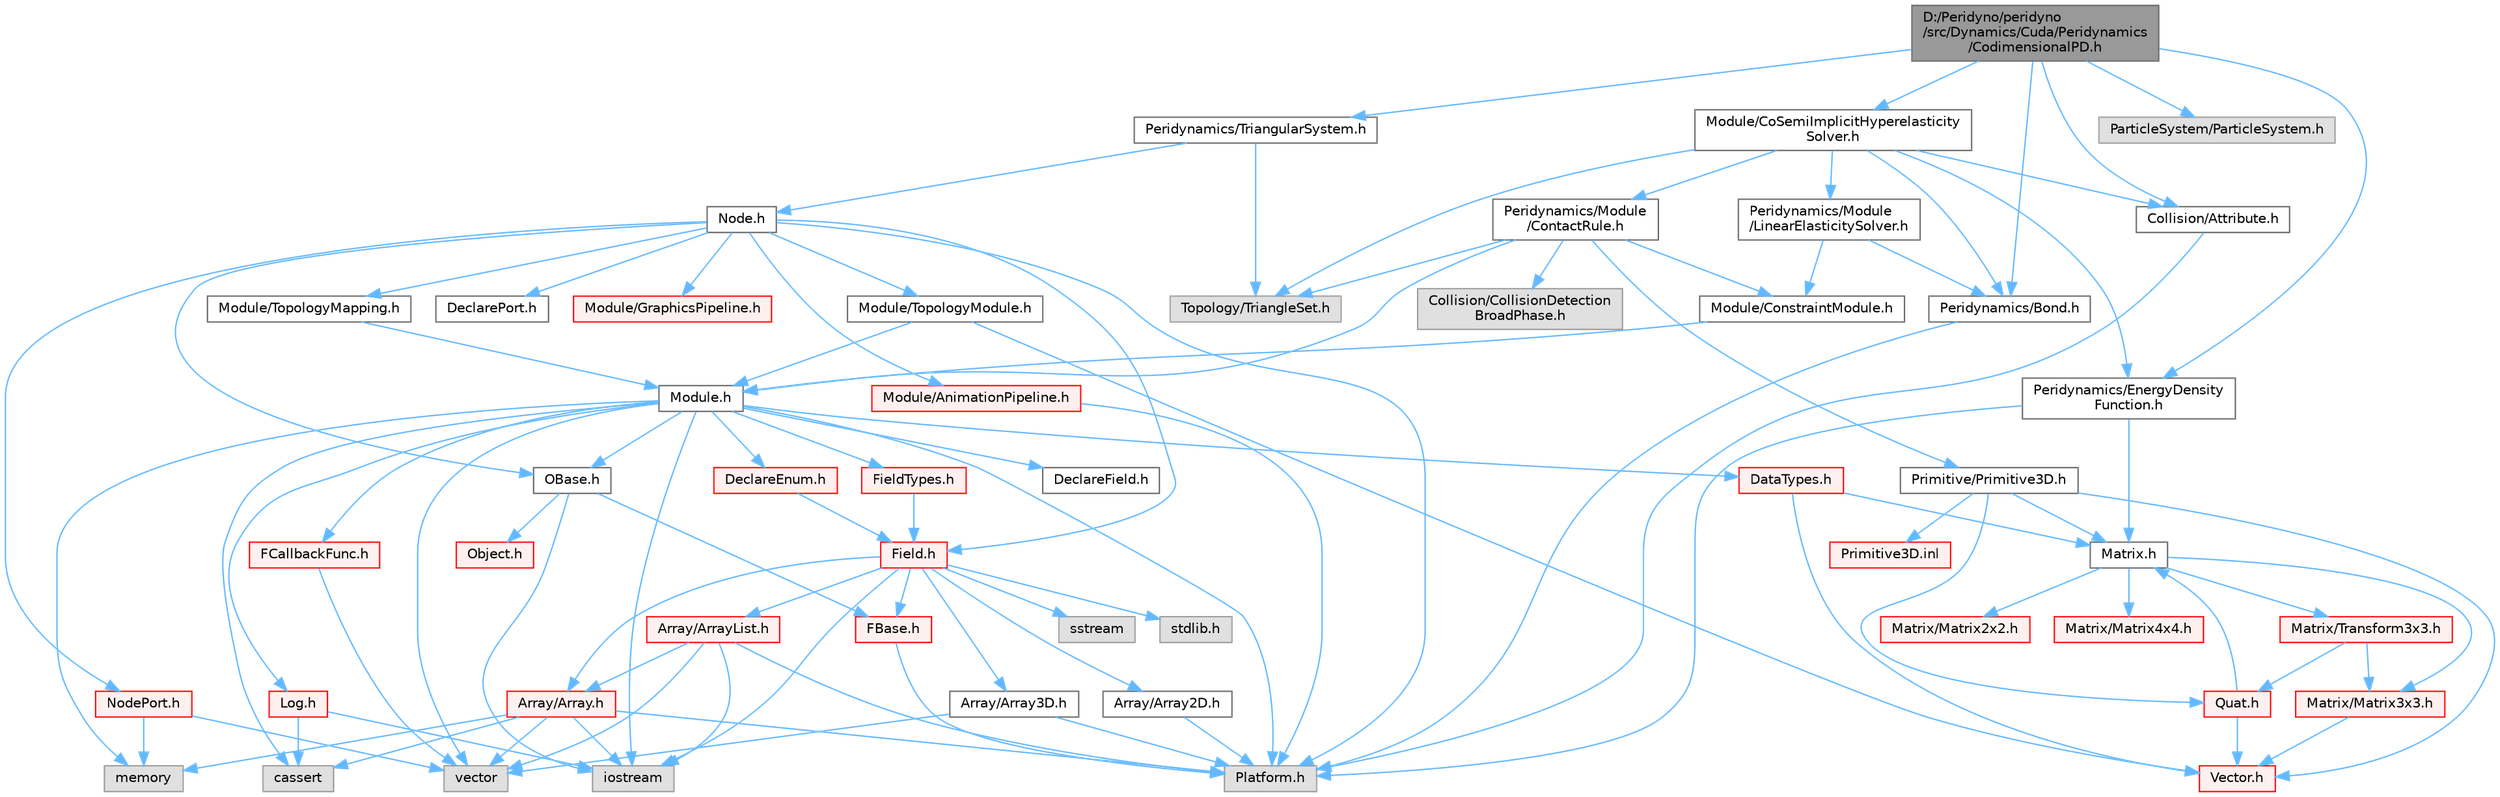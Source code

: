 digraph "D:/Peridyno/peridyno/src/Dynamics/Cuda/Peridynamics/CodimensionalPD.h"
{
 // LATEX_PDF_SIZE
  bgcolor="transparent";
  edge [fontname=Helvetica,fontsize=10,labelfontname=Helvetica,labelfontsize=10];
  node [fontname=Helvetica,fontsize=10,shape=box,height=0.2,width=0.4];
  Node1 [id="Node000001",label="D:/Peridyno/peridyno\l/src/Dynamics/Cuda/Peridynamics\l/CodimensionalPD.h",height=0.2,width=0.4,color="gray40", fillcolor="grey60", style="filled", fontcolor="black",tooltip=" "];
  Node1 -> Node2 [id="edge1_Node000001_Node000002",color="steelblue1",style="solid",tooltip=" "];
  Node2 [id="Node000002",label="Module/CoSemiImplicitHyperelasticity\lSolver.h",height=0.2,width=0.4,color="grey40", fillcolor="white", style="filled",URL="$_co_semi_implicit_hyperelasticity_solver_8h.html",tooltip=" "];
  Node2 -> Node3 [id="edge2_Node000002_Node000003",color="steelblue1",style="solid",tooltip=" "];
  Node3 [id="Node000003",label="Peridynamics/Bond.h",height=0.2,width=0.4,color="grey40", fillcolor="white", style="filled",URL="$_bond_8h.html",tooltip=" "];
  Node3 -> Node4 [id="edge3_Node000003_Node000004",color="steelblue1",style="solid",tooltip=" "];
  Node4 [id="Node000004",label="Platform.h",height=0.2,width=0.4,color="grey60", fillcolor="#E0E0E0", style="filled",tooltip=" "];
  Node2 -> Node5 [id="edge4_Node000002_Node000005",color="steelblue1",style="solid",tooltip=" "];
  Node5 [id="Node000005",label="Peridynamics/EnergyDensity\lFunction.h",height=0.2,width=0.4,color="grey40", fillcolor="white", style="filled",URL="$_energy_density_function_8h.html",tooltip=" "];
  Node5 -> Node4 [id="edge5_Node000005_Node000004",color="steelblue1",style="solid",tooltip=" "];
  Node5 -> Node6 [id="edge6_Node000005_Node000006",color="steelblue1",style="solid",tooltip=" "];
  Node6 [id="Node000006",label="Matrix.h",height=0.2,width=0.4,color="grey40", fillcolor="white", style="filled",URL="$_matrix_8h.html",tooltip=" "];
  Node6 -> Node7 [id="edge7_Node000006_Node000007",color="steelblue1",style="solid",tooltip=" "];
  Node7 [id="Node000007",label="Matrix/Matrix2x2.h",height=0.2,width=0.4,color="red", fillcolor="#FFF0F0", style="filled",URL="$_matrix2x2_8h.html",tooltip=" "];
  Node6 -> Node33 [id="edge8_Node000006_Node000033",color="steelblue1",style="solid",tooltip=" "];
  Node33 [id="Node000033",label="Matrix/Matrix3x3.h",height=0.2,width=0.4,color="red", fillcolor="#FFF0F0", style="filled",URL="$_matrix3x3_8h.html",tooltip=" "];
  Node33 -> Node14 [id="edge9_Node000033_Node000014",color="steelblue1",style="solid",tooltip=" "];
  Node14 [id="Node000014",label="Vector.h",height=0.2,width=0.4,color="red", fillcolor="#FFF0F0", style="filled",URL="$_vector_8h.html",tooltip=" "];
  Node6 -> Node36 [id="edge10_Node000006_Node000036",color="steelblue1",style="solid",tooltip=" "];
  Node36 [id="Node000036",label="Matrix/Matrix4x4.h",height=0.2,width=0.4,color="red", fillcolor="#FFF0F0", style="filled",URL="$_matrix4x4_8h.html",tooltip=" "];
  Node6 -> Node39 [id="edge11_Node000006_Node000039",color="steelblue1",style="solid",tooltip=" "];
  Node39 [id="Node000039",label="Matrix/Transform3x3.h",height=0.2,width=0.4,color="red", fillcolor="#FFF0F0", style="filled",URL="$_transform3x3_8h.html",tooltip=" "];
  Node39 -> Node40 [id="edge12_Node000039_Node000040",color="steelblue1",style="solid",tooltip=" "];
  Node40 [id="Node000040",label="Quat.h",height=0.2,width=0.4,color="red", fillcolor="#FFF0F0", style="filled",URL="$_quat_8h.html",tooltip="Implementation of quaternion."];
  Node40 -> Node14 [id="edge13_Node000040_Node000014",color="steelblue1",style="solid",tooltip=" "];
  Node40 -> Node6 [id="edge14_Node000040_Node000006",color="steelblue1",style="solid",tooltip=" "];
  Node39 -> Node33 [id="edge15_Node000039_Node000033",color="steelblue1",style="solid",tooltip=" "];
  Node2 -> Node44 [id="edge16_Node000002_Node000044",color="steelblue1",style="solid",tooltip=" "];
  Node44 [id="Node000044",label="Topology/TriangleSet.h",height=0.2,width=0.4,color="grey60", fillcolor="#E0E0E0", style="filled",tooltip=" "];
  Node2 -> Node45 [id="edge17_Node000002_Node000045",color="steelblue1",style="solid",tooltip=" "];
  Node45 [id="Node000045",label="Collision/Attribute.h",height=0.2,width=0.4,color="grey40", fillcolor="white", style="filled",URL="$_attribute_8h.html",tooltip=" "];
  Node45 -> Node4 [id="edge18_Node000045_Node000004",color="steelblue1",style="solid",tooltip=" "];
  Node2 -> Node46 [id="edge19_Node000002_Node000046",color="steelblue1",style="solid",tooltip=" "];
  Node46 [id="Node000046",label="Peridynamics/Module\l/LinearElasticitySolver.h",height=0.2,width=0.4,color="grey40", fillcolor="white", style="filled",URL="$_linear_elasticity_solver_8h.html",tooltip=" "];
  Node46 -> Node47 [id="edge20_Node000046_Node000047",color="steelblue1",style="solid",tooltip=" "];
  Node47 [id="Node000047",label="Module/ConstraintModule.h",height=0.2,width=0.4,color="grey40", fillcolor="white", style="filled",URL="$_constraint_module_8h.html",tooltip=" "];
  Node47 -> Node48 [id="edge21_Node000047_Node000048",color="steelblue1",style="solid",tooltip=" "];
  Node48 [id="Node000048",label="Module.h",height=0.2,width=0.4,color="grey40", fillcolor="white", style="filled",URL="$_module_8h.html",tooltip=" "];
  Node48 -> Node4 [id="edge22_Node000048_Node000004",color="steelblue1",style="solid",tooltip=" "];
  Node48 -> Node49 [id="edge23_Node000048_Node000049",color="steelblue1",style="solid",tooltip=" "];
  Node49 [id="Node000049",label="memory",height=0.2,width=0.4,color="grey60", fillcolor="#E0E0E0", style="filled",tooltip=" "];
  Node48 -> Node50 [id="edge24_Node000048_Node000050",color="steelblue1",style="solid",tooltip=" "];
  Node50 [id="Node000050",label="vector",height=0.2,width=0.4,color="grey60", fillcolor="#E0E0E0", style="filled",tooltip=" "];
  Node48 -> Node32 [id="edge25_Node000048_Node000032",color="steelblue1",style="solid",tooltip=" "];
  Node32 [id="Node000032",label="cassert",height=0.2,width=0.4,color="grey60", fillcolor="#E0E0E0", style="filled",tooltip=" "];
  Node48 -> Node17 [id="edge26_Node000048_Node000017",color="steelblue1",style="solid",tooltip=" "];
  Node17 [id="Node000017",label="iostream",height=0.2,width=0.4,color="grey60", fillcolor="#E0E0E0", style="filled",tooltip=" "];
  Node48 -> Node51 [id="edge27_Node000048_Node000051",color="steelblue1",style="solid",tooltip=" "];
  Node51 [id="Node000051",label="OBase.h",height=0.2,width=0.4,color="grey40", fillcolor="white", style="filled",URL="$_o_base_8h.html",tooltip=" "];
  Node51 -> Node17 [id="edge28_Node000051_Node000017",color="steelblue1",style="solid",tooltip=" "];
  Node51 -> Node52 [id="edge29_Node000051_Node000052",color="steelblue1",style="solid",tooltip=" "];
  Node52 [id="Node000052",label="FBase.h",height=0.2,width=0.4,color="red", fillcolor="#FFF0F0", style="filled",URL="$_f_base_8h.html",tooltip=" "];
  Node52 -> Node4 [id="edge30_Node000052_Node000004",color="steelblue1",style="solid",tooltip=" "];
  Node51 -> Node58 [id="edge31_Node000051_Node000058",color="steelblue1",style="solid",tooltip=" "];
  Node58 [id="Node000058",label="Object.h",height=0.2,width=0.4,color="red", fillcolor="#FFF0F0", style="filled",URL="$_object_8h.html",tooltip=" "];
  Node48 -> Node61 [id="edge32_Node000048_Node000061",color="steelblue1",style="solid",tooltip=" "];
  Node61 [id="Node000061",label="Log.h",height=0.2,width=0.4,color="red", fillcolor="#FFF0F0", style="filled",URL="$_log_8h.html",tooltip=" "];
  Node61 -> Node17 [id="edge33_Node000061_Node000017",color="steelblue1",style="solid",tooltip=" "];
  Node61 -> Node32 [id="edge34_Node000061_Node000032",color="steelblue1",style="solid",tooltip=" "];
  Node48 -> Node70 [id="edge35_Node000048_Node000070",color="steelblue1",style="solid",tooltip=" "];
  Node70 [id="Node000070",label="DataTypes.h",height=0.2,width=0.4,color="red", fillcolor="#FFF0F0", style="filled",URL="$_data_types_8h.html",tooltip=" "];
  Node70 -> Node14 [id="edge36_Node000070_Node000014",color="steelblue1",style="solid",tooltip=" "];
  Node70 -> Node6 [id="edge37_Node000070_Node000006",color="steelblue1",style="solid",tooltip=" "];
  Node48 -> Node75 [id="edge38_Node000048_Node000075",color="steelblue1",style="solid",tooltip=" "];
  Node75 [id="Node000075",label="DeclareEnum.h",height=0.2,width=0.4,color="red", fillcolor="#FFF0F0", style="filled",URL="$_declare_enum_8h.html",tooltip=" "];
  Node75 -> Node76 [id="edge39_Node000075_Node000076",color="steelblue1",style="solid",tooltip=" "];
  Node76 [id="Node000076",label="Field.h",height=0.2,width=0.4,color="red", fillcolor="#FFF0F0", style="filled",URL="$_field_8h.html",tooltip=" "];
  Node76 -> Node17 [id="edge40_Node000076_Node000017",color="steelblue1",style="solid",tooltip=" "];
  Node76 -> Node77 [id="edge41_Node000076_Node000077",color="steelblue1",style="solid",tooltip=" "];
  Node77 [id="Node000077",label="stdlib.h",height=0.2,width=0.4,color="grey60", fillcolor="#E0E0E0", style="filled",tooltip=" "];
  Node76 -> Node78 [id="edge42_Node000076_Node000078",color="steelblue1",style="solid",tooltip=" "];
  Node78 [id="Node000078",label="sstream",height=0.2,width=0.4,color="grey60", fillcolor="#E0E0E0", style="filled",tooltip=" "];
  Node76 -> Node52 [id="edge43_Node000076_Node000052",color="steelblue1",style="solid",tooltip=" "];
  Node76 -> Node79 [id="edge44_Node000076_Node000079",color="steelblue1",style="solid",tooltip=" "];
  Node79 [id="Node000079",label="Array/Array.h",height=0.2,width=0.4,color="red", fillcolor="#FFF0F0", style="filled",URL="$_array_8h.html",tooltip=" "];
  Node79 -> Node4 [id="edge45_Node000079_Node000004",color="steelblue1",style="solid",tooltip=" "];
  Node79 -> Node32 [id="edge46_Node000079_Node000032",color="steelblue1",style="solid",tooltip=" "];
  Node79 -> Node50 [id="edge47_Node000079_Node000050",color="steelblue1",style="solid",tooltip=" "];
  Node79 -> Node17 [id="edge48_Node000079_Node000017",color="steelblue1",style="solid",tooltip=" "];
  Node79 -> Node49 [id="edge49_Node000079_Node000049",color="steelblue1",style="solid",tooltip=" "];
  Node76 -> Node81 [id="edge50_Node000076_Node000081",color="steelblue1",style="solid",tooltip=" "];
  Node81 [id="Node000081",label="Array/Array2D.h",height=0.2,width=0.4,color="grey40", fillcolor="white", style="filled",URL="$_array2_d_8h.html",tooltip=" "];
  Node81 -> Node4 [id="edge51_Node000081_Node000004",color="steelblue1",style="solid",tooltip=" "];
  Node76 -> Node82 [id="edge52_Node000076_Node000082",color="steelblue1",style="solid",tooltip=" "];
  Node82 [id="Node000082",label="Array/Array3D.h",height=0.2,width=0.4,color="grey40", fillcolor="white", style="filled",URL="$_array3_d_8h.html",tooltip=" "];
  Node82 -> Node4 [id="edge53_Node000082_Node000004",color="steelblue1",style="solid",tooltip=" "];
  Node82 -> Node50 [id="edge54_Node000082_Node000050",color="steelblue1",style="solid",tooltip=" "];
  Node76 -> Node83 [id="edge55_Node000076_Node000083",color="steelblue1",style="solid",tooltip=" "];
  Node83 [id="Node000083",label="Array/ArrayList.h",height=0.2,width=0.4,color="red", fillcolor="#FFF0F0", style="filled",URL="$_array_list_8h.html",tooltip=" "];
  Node83 -> Node50 [id="edge56_Node000083_Node000050",color="steelblue1",style="solid",tooltip=" "];
  Node83 -> Node17 [id="edge57_Node000083_Node000017",color="steelblue1",style="solid",tooltip=" "];
  Node83 -> Node4 [id="edge58_Node000083_Node000004",color="steelblue1",style="solid",tooltip=" "];
  Node83 -> Node79 [id="edge59_Node000083_Node000079",color="steelblue1",style="solid",tooltip=" "];
  Node48 -> Node90 [id="edge60_Node000048_Node000090",color="steelblue1",style="solid",tooltip=" "];
  Node90 [id="Node000090",label="DeclareField.h",height=0.2,width=0.4,color="grey40", fillcolor="white", style="filled",URL="$_declare_field_8h.html",tooltip=" "];
  Node48 -> Node91 [id="edge61_Node000048_Node000091",color="steelblue1",style="solid",tooltip=" "];
  Node91 [id="Node000091",label="FCallbackFunc.h",height=0.2,width=0.4,color="red", fillcolor="#FFF0F0", style="filled",URL="$_f_callback_func_8h.html",tooltip=" "];
  Node91 -> Node50 [id="edge62_Node000091_Node000050",color="steelblue1",style="solid",tooltip=" "];
  Node48 -> Node92 [id="edge63_Node000048_Node000092",color="steelblue1",style="solid",tooltip=" "];
  Node92 [id="Node000092",label="FieldTypes.h",height=0.2,width=0.4,color="red", fillcolor="#FFF0F0", style="filled",URL="$_field_types_8h.html",tooltip=" "];
  Node92 -> Node76 [id="edge64_Node000092_Node000076",color="steelblue1",style="solid",tooltip=" "];
  Node46 -> Node3 [id="edge65_Node000046_Node000003",color="steelblue1",style="solid",tooltip=" "];
  Node2 -> Node94 [id="edge66_Node000002_Node000094",color="steelblue1",style="solid",tooltip=" "];
  Node94 [id="Node000094",label="Peridynamics/Module\l/ContactRule.h",height=0.2,width=0.4,color="grey40", fillcolor="white", style="filled",URL="$_contact_rule_8h.html",tooltip=" "];
  Node94 -> Node95 [id="edge67_Node000094_Node000095",color="steelblue1",style="solid",tooltip=" "];
  Node95 [id="Node000095",label="Collision/CollisionDetection\lBroadPhase.h",height=0.2,width=0.4,color="grey60", fillcolor="#E0E0E0", style="filled",tooltip=" "];
  Node94 -> Node44 [id="edge68_Node000094_Node000044",color="steelblue1",style="solid",tooltip=" "];
  Node94 -> Node96 [id="edge69_Node000094_Node000096",color="steelblue1",style="solid",tooltip=" "];
  Node96 [id="Node000096",label="Primitive/Primitive3D.h",height=0.2,width=0.4,color="grey40", fillcolor="white", style="filled",URL="$_primitive3_d_8h.html",tooltip=" "];
  Node96 -> Node14 [id="edge70_Node000096_Node000014",color="steelblue1",style="solid",tooltip=" "];
  Node96 -> Node6 [id="edge71_Node000096_Node000006",color="steelblue1",style="solid",tooltip=" "];
  Node96 -> Node40 [id="edge72_Node000096_Node000040",color="steelblue1",style="solid",tooltip=" "];
  Node96 -> Node97 [id="edge73_Node000096_Node000097",color="steelblue1",style="solid",tooltip=" "];
  Node97 [id="Node000097",label="Primitive3D.inl",height=0.2,width=0.4,color="red", fillcolor="#FFF0F0", style="filled",URL="$_primitive3_d_8inl.html",tooltip=" "];
  Node94 -> Node48 [id="edge74_Node000094_Node000048",color="steelblue1",style="solid",tooltip=" "];
  Node94 -> Node47 [id="edge75_Node000094_Node000047",color="steelblue1",style="solid",tooltip=" "];
  Node1 -> Node45 [id="edge76_Node000001_Node000045",color="steelblue1",style="solid",tooltip=" "];
  Node1 -> Node100 [id="edge77_Node000001_Node000100",color="steelblue1",style="solid",tooltip=" "];
  Node100 [id="Node000100",label="ParticleSystem/ParticleSystem.h",height=0.2,width=0.4,color="grey60", fillcolor="#E0E0E0", style="filled",tooltip=" "];
  Node1 -> Node101 [id="edge78_Node000001_Node000101",color="steelblue1",style="solid",tooltip=" "];
  Node101 [id="Node000101",label="Peridynamics/TriangularSystem.h",height=0.2,width=0.4,color="grey40", fillcolor="white", style="filled",URL="$_triangular_system_8h.html",tooltip=" "];
  Node101 -> Node102 [id="edge79_Node000101_Node000102",color="steelblue1",style="solid",tooltip=" "];
  Node102 [id="Node000102",label="Node.h",height=0.2,width=0.4,color="grey40", fillcolor="white", style="filled",URL="$_node_8h.html",tooltip=" "];
  Node102 -> Node51 [id="edge80_Node000102_Node000051",color="steelblue1",style="solid",tooltip=" "];
  Node102 -> Node76 [id="edge81_Node000102_Node000076",color="steelblue1",style="solid",tooltip=" "];
  Node102 -> Node4 [id="edge82_Node000102_Node000004",color="steelblue1",style="solid",tooltip=" "];
  Node102 -> Node103 [id="edge83_Node000102_Node000103",color="steelblue1",style="solid",tooltip=" "];
  Node103 [id="Node000103",label="DeclarePort.h",height=0.2,width=0.4,color="grey40", fillcolor="white", style="filled",URL="$_declare_port_8h.html",tooltip=" "];
  Node102 -> Node104 [id="edge84_Node000102_Node000104",color="steelblue1",style="solid",tooltip=" "];
  Node104 [id="Node000104",label="NodePort.h",height=0.2,width=0.4,color="red", fillcolor="#FFF0F0", style="filled",URL="$_node_port_8h.html",tooltip=" "];
  Node104 -> Node50 [id="edge85_Node000104_Node000050",color="steelblue1",style="solid",tooltip=" "];
  Node104 -> Node49 [id="edge86_Node000104_Node000049",color="steelblue1",style="solid",tooltip=" "];
  Node102 -> Node105 [id="edge87_Node000102_Node000105",color="steelblue1",style="solid",tooltip=" "];
  Node105 [id="Node000105",label="Module/TopologyModule.h",height=0.2,width=0.4,color="grey40", fillcolor="white", style="filled",URL="$_topology_module_8h.html",tooltip=" "];
  Node105 -> Node14 [id="edge88_Node000105_Node000014",color="steelblue1",style="solid",tooltip=" "];
  Node105 -> Node48 [id="edge89_Node000105_Node000048",color="steelblue1",style="solid",tooltip=" "];
  Node102 -> Node106 [id="edge90_Node000102_Node000106",color="steelblue1",style="solid",tooltip=" "];
  Node106 [id="Node000106",label="Module/TopologyMapping.h",height=0.2,width=0.4,color="grey40", fillcolor="white", style="filled",URL="$_topology_mapping_8h.html",tooltip=" "];
  Node106 -> Node48 [id="edge91_Node000106_Node000048",color="steelblue1",style="solid",tooltip=" "];
  Node102 -> Node107 [id="edge92_Node000102_Node000107",color="steelblue1",style="solid",tooltip=" "];
  Node107 [id="Node000107",label="Module/AnimationPipeline.h",height=0.2,width=0.4,color="red", fillcolor="#FFF0F0", style="filled",URL="$_animation_pipeline_8h.html",tooltip=" "];
  Node107 -> Node4 [id="edge93_Node000107_Node000004",color="steelblue1",style="solid",tooltip=" "];
  Node102 -> Node109 [id="edge94_Node000102_Node000109",color="steelblue1",style="solid",tooltip=" "];
  Node109 [id="Node000109",label="Module/GraphicsPipeline.h",height=0.2,width=0.4,color="red", fillcolor="#FFF0F0", style="filled",URL="$_graphics_pipeline_8h.html",tooltip=" "];
  Node101 -> Node44 [id="edge95_Node000101_Node000044",color="steelblue1",style="solid",tooltip=" "];
  Node1 -> Node3 [id="edge96_Node000001_Node000003",color="steelblue1",style="solid",tooltip=" "];
  Node1 -> Node5 [id="edge97_Node000001_Node000005",color="steelblue1",style="solid",tooltip=" "];
}
